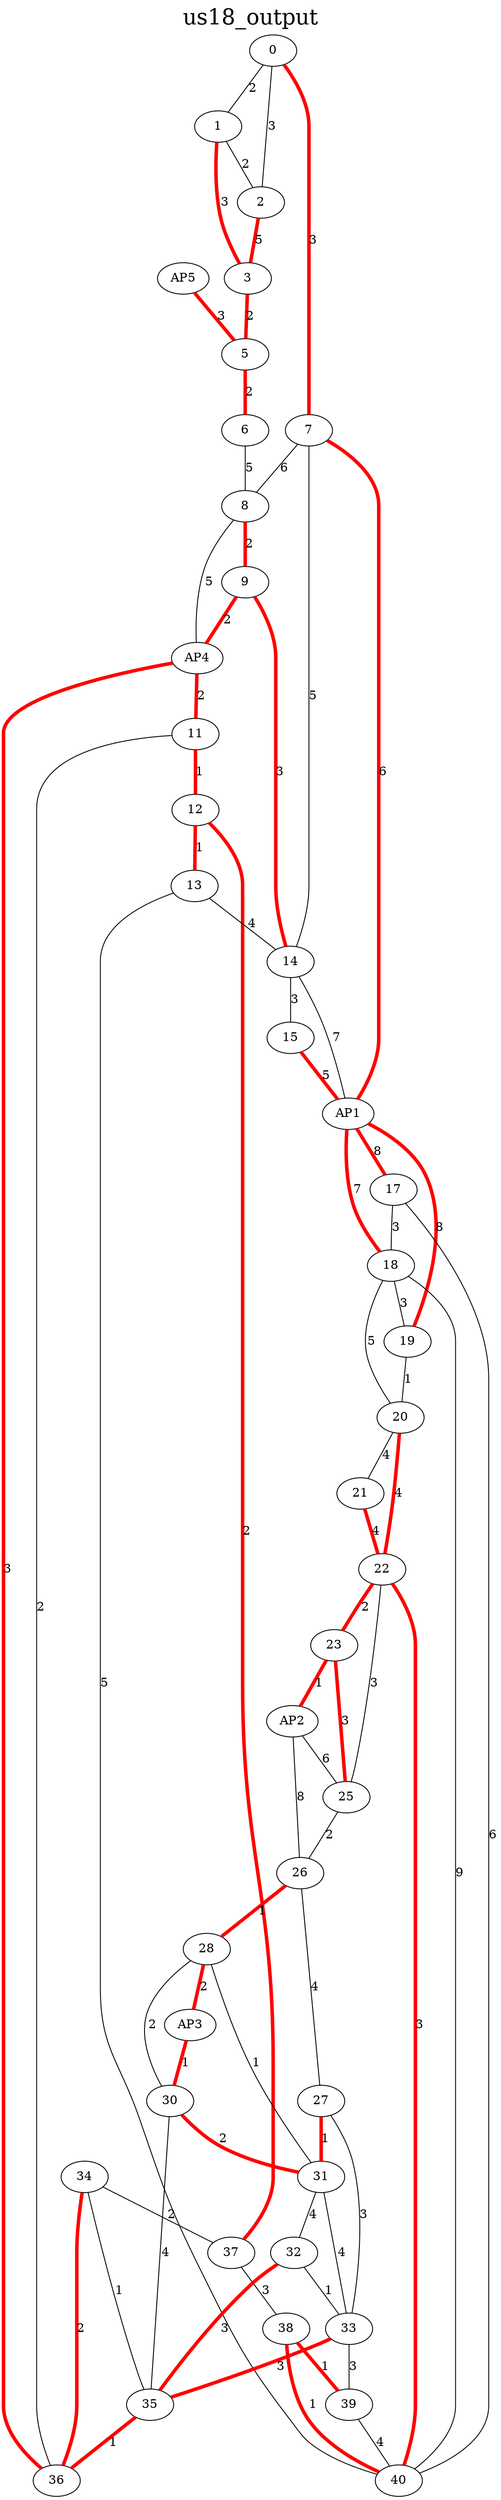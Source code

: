 graph {
labelloc="t";
label="us18_output";
fontsize=25;
fontweight=bold;
    0 -- 1 [label="2", color="black", len=2, penwidth=1.0];
    0 -- 2 [label="3", color="black", len=2, penwidth=1.0];
    0 -- 7 [label="3", color="red", len=2, penwidth=4.0];
    1 -- 2 [label="2", color="black", len=2, penwidth=1.0];
    1 -- 3 [label="3", color="red", len=2, penwidth=4.0];
    2 -- 3 [label="5", color="red", len=2, penwidth=4.0];
    3 -- 5 [label="2", color="red", len=2, penwidth=4.0];
    AP5 -- 5 [label="3", color="red", len=2, penwidth=4.0];
    5 -- 6 [label="2", color="red", len=2, penwidth=4.0];
    6 -- 8 [label="5", color="black", len=2, penwidth=1.0];
    7 -- 8 [label="6", color="black", len=2, penwidth=1.0];
    7 -- 14 [label="5", color="black", len=2, penwidth=1.0];
    7 -- AP1 [label="6", color="red", len=2, penwidth=4.0];
    8 -- 9 [label="2", color="red", len=2, penwidth=4.0];
    8 -- AP4 [label="5", color="black", len=2, penwidth=1.0];
    9 -- AP4 [label="2", color="red", len=2, penwidth=4.0];
    9 -- 14 [label="3", color="red", len=2, penwidth=4.0];
    AP4 -- 11 [label="2", color="red", len=2, penwidth=4.0];
    AP4 -- 36 [label="3", color="red", len=2, penwidth=4.0];
    11 -- 12 [label="1", color="red", len=2, penwidth=4.0];
    11 -- 36 [label="2", color="black", len=2, penwidth=1.0];
    12 -- 13 [label="1", color="red", len=2, penwidth=4.0];
    12 -- 37 [label="2", color="red", len=2, penwidth=4.0];
    13 -- 14 [label="4", color="black", len=2, penwidth=1.0];
    13 -- 40 [label="5", color="black", len=2, penwidth=1.0];
    14 -- 15 [label="3", color="black", len=2, penwidth=1.0];
    14 -- AP1 [label="7", color="black", len=2, penwidth=1.0];
    15 -- AP1 [label="5", color="red", len=2, penwidth=4.0];
    AP1 -- 17 [label="8", color="red", len=2, penwidth=4.0];
    AP1 -- 18 [label="7", color="red", len=2, penwidth=4.0];
    AP1 -- 19 [label="8", color="red", len=2, penwidth=4.0];
    17 -- 18 [label="3", color="black", len=2, penwidth=1.0];
    17 -- 40 [label="6", color="black", len=2, penwidth=1.0];
    18 -- 19 [label="3", color="black", len=2, penwidth=1.0];
    18 -- 20 [label="5", color="black", len=2, penwidth=1.0];
    18 -- 40 [label="9", color="black", len=2, penwidth=1.0];
    19 -- 20 [label="1", color="black", len=2, penwidth=1.0];
    20 -- 21 [label="4", color="black", len=2, penwidth=1.0];
    20 -- 22 [label="4", color="red", len=2, penwidth=4.0];
    21 -- 22 [label="4", color="red", len=2, penwidth=4.0];
    22 -- 23 [label="2", color="red", len=2, penwidth=4.0];
    22 -- 25 [label="3", color="black", len=2, penwidth=1.0];
    22 -- 40 [label="3", color="red", len=2, penwidth=4.0];
    23 -- AP2 [label="1", color="red", len=2, penwidth=4.0];
    23 -- 25 [label="3", color="red", len=2, penwidth=4.0];
    AP2 -- 25 [label="6", color="black", len=2, penwidth=1.0];
    AP2 -- 26 [label="8", color="black", len=2, penwidth=1.0];
    25 -- 26 [label="2", color="black", len=2, penwidth=1.0];
    26 -- 27 [label="4", color="black", len=2, penwidth=1.0];
    26 -- 28 [label="1", color="red", len=2, penwidth=4.0];
    27 -- 31 [label="1", color="red", len=2, penwidth=4.0];
    27 -- 33 [label="3", color="black", len=2, penwidth=1.0];
    28 -- AP3 [label="2", color="red", len=2, penwidth=4.0];
    28 -- 30 [label="2", color="black", len=2, penwidth=1.0];
    28 -- 31 [label="1", color="black", len=2, penwidth=1.0];
    AP3 -- 30 [label="1", color="red", len=2, penwidth=4.0];
    30 -- 31 [label="2", color="red", len=2, penwidth=4.0];
    30 -- 35 [label="4", color="black", len=2, penwidth=1.0];
    31 -- 32 [label="4", color="black", len=2, penwidth=1.0];
    31 -- 33 [label="4", color="black", len=2, penwidth=1.0];
    32 -- 33 [label="1", color="black", len=2, penwidth=1.0];
    32 -- 35 [label="3", color="red", len=2, penwidth=4.0];
    33 -- 35 [label="3", color="red", len=2, penwidth=4.0];
    33 -- 39 [label="3", color="black", len=2, penwidth=1.0];
    34 -- 35 [label="1", color="black", len=2, penwidth=1.0];
    34 -- 36 [label="2", color="red", len=2, penwidth=4.0];
    34 -- 37 [label="2", color="black", len=2, penwidth=1.0];
    35 -- 36 [label="1", color="red", len=2, penwidth=4.0];
    37 -- 38 [label="3", color="black", len=2, penwidth=1.0];
    38 -- 39 [label="1", color="red", len=2, penwidth=4.0];
    38 -- 40 [label="1", color="red", len=2, penwidth=4.0];
    39 -- 40 [label="4", color="black", len=2, penwidth=1.0];
}
